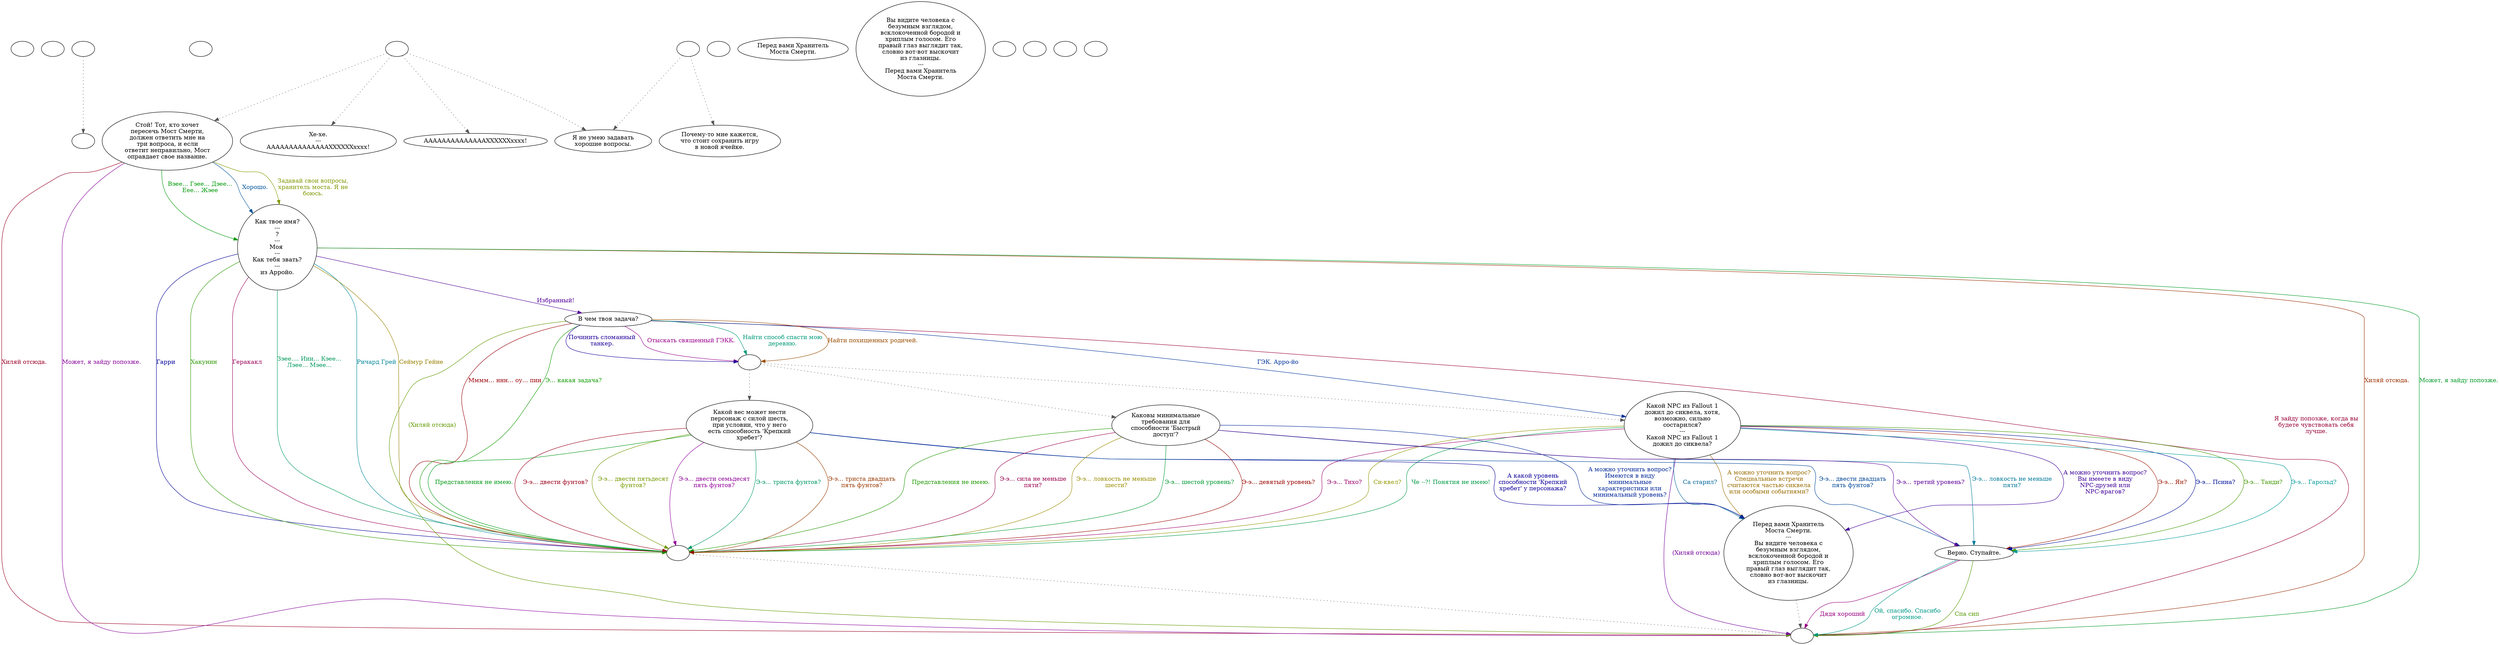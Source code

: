 digraph ecbridge {
  "start" [style=filled       fillcolor="#FFFFFF"       color="#000000"]
  "start" [label=""]
  "critter_p_proc" [style=filled       fillcolor="#FFFFFF"       color="#000000"]
  "critter_p_proc" [label=""]
  "combat_p_proc" [style=filled       fillcolor="#FFFFFF"       color="#000000"]
  "combat_p_proc" -> "Do_cow" [style=dotted color="#555555"]
  "combat_p_proc" [label=""]
  "pickup_p_proc" [style=filled       fillcolor="#FFFFFF"       color="#000000"]
  "pickup_p_proc" [label=""]
  "talk_p_proc" [style=filled       fillcolor="#FFFFFF"       color="#000000"]
  "talk_p_proc" -> "Node001" [style=dotted color="#555555"]
  "talk_p_proc" -> "killPlayer" [style=dotted color="#555555"]
  "talk_p_proc" -> "killSelf" [style=dotted color="#555555"]
  "talk_p_proc" -> "selfLeave" [style=dotted color="#555555"]
  "talk_p_proc" [label=""]
  "destroy_p_proc" [style=filled       fillcolor="#FFFFFF"       color="#000000"]
  "destroy_p_proc" [label=""]
  "look_at_p_proc" [style=filled       fillcolor="#FFFFFF"       color="#000000"]
  "look_at_p_proc" [label="Перед вами Хранитель\nМоста Смерти."]
  "description_p_proc" [style=filled       fillcolor="#FFFFFF"       color="#000000"]
  "description_p_proc" [label="Вы видите человека с\nбезумным взглядом,\nвсклокоченной бородой и\nхриплым голосом. Его\nправый глаз выглядит так,\nсловно вот-вот выскочит\nиз глазницы.\n---\nПеред вами Хранитель\nМоста Смерти."]
  "use_skill_on_p_proc" [style=filled       fillcolor="#FFFFFF"       color="#000000"]
  "use_skill_on_p_proc" [label=""]
  "damage_p_proc" [style=filled       fillcolor="#FFFFFF"       color="#000000"]
  "damage_p_proc" [label=""]
  "map_enter_p_proc" [style=filled       fillcolor="#FFFFFF"       color="#000000"]
  "map_enter_p_proc" [label=""]
  "timed_event_p_proc" [style=filled       fillcolor="#FFFFFF"       color="#000000"]
  "timed_event_p_proc" -> "Node011" [style=dotted color="#555555"]
  "timed_event_p_proc" -> "selfLeave" [style=dotted color="#555555"]
  "timed_event_p_proc" [label=""]
  "map_exit_p_proc" [style=filled       fillcolor="#FFFFFF"       color="#000000"]
  "map_exit_p_proc" [label=""]
  "Node999" [style=filled       fillcolor="#FFFFFF"       color="#000000"]
  "Node999" [label=""]
  "Node001" [style=filled       fillcolor="#FFFFFF"       color="#000000"]
  "Node001" [label="Стой! Тот, кто хочет\nпересечь Мост Смерти,\nдолжен ответить мне на\nтри вопроса, и если\nответит неправильно, Мост\nоправдает свое название."]
  "Node001" -> "Node002" [label="Вэее... Гэее... Дэее...\nЕее... Жэее" color="#009907" fontcolor="#009907"]
  "Node001" -> "Node999" [label="Хиляй отсюда." color="#990026" fontcolor="#990026"]
  "Node001" -> "Node002" [label="Хорошо." color="#005399" fontcolor="#005399"]
  "Node001" -> "Node002" [label="Задавай свои вопросы,\nхранитель моста. Я не\nбоюсь." color="#7F9900" fontcolor="#7F9900"]
  "Node001" -> "Node999" [label="Может, я зайду попозже." color="#860099" fontcolor="#860099"]
  "Node002" [style=filled       fillcolor="#FFFFFF"       color="#000000"]
  "Node002" [label="Как твое имя?\n---\n?\n---\nМоя \n---\nКак тебя звать?\n---\nиз Арройо."]
  "Node002" -> "Node009" [label="Зэее.... Иии... Кэее...\nЛэее... Мэее..." color="#00995A" fontcolor="#00995A"]
  "Node002" -> "Node999" [label="Хиляй отсюда." color="#992D00" fontcolor="#992D00"]
  "Node002" -> "Node009" [label="Гарри" color="#000099" fontcolor="#000099"]
  "Node002" -> "Node009" [label="Хакунин" color="#2C9900" fontcolor="#2C9900"]
  "Node002" -> "Node009" [label="Геракакл" color="#990059" fontcolor="#990059"]
  "Node002" -> "Node009" [label="Ричард Грей" color="#008699" fontcolor="#008699"]
  "Node002" -> "Node009" [label="Сеймур Гейне" color="#998000" fontcolor="#998000"]
  "Node002" -> "Node003" [label="Избранный!" color="#530099" fontcolor="#530099"]
  "Node002" -> "Node999" [label="Может, я зайду попозже." color="#009926" fontcolor="#009926"]
  "Node003" [style=filled       fillcolor="#FFFFFF"       color="#000000"]
  "Node003" [label="В чем твоя задача?"]
  "Node003" -> "Node009" [label="Мммм... ннн... оу... пии" color="#990006" fontcolor="#990006"]
  "Node003" -> "Node004" [label="ГЭК. Арро-йо" color="#003399" fontcolor="#003399"]
  "Node003" -> "Node999" [label="(Хиляй отсюда)" color="#609900" fontcolor="#609900"]
  "Node003" -> "NodeRand" [label="Отыскать священный ГЭКК." color="#99008C" fontcolor="#99008C"]
  "Node003" -> "NodeRand" [label="Найти способ спасти мою\nдеревню." color="#009979" fontcolor="#009979"]
  "Node003" -> "NodeRand" [label="Найти похищенных родичей." color="#994D00" fontcolor="#994D00"]
  "Node003" -> "NodeRand" [label="Починить сломанный\nтанкер." color="#200099" fontcolor="#200099"]
  "Node003" -> "Node009" [label="Э... какая задача?" color="#0D9900" fontcolor="#0D9900"]
  "Node003" -> "Node999" [label="Я зайду попозже, когда вы\nбудете чувствовать себя\nлучше." color="#990039" fontcolor="#990039"]
  "Node004" [style=filled       fillcolor="#FFFFFF"       color="#000000"]
  "Node004" [label="Какой NPC из Fallout 1\nдожил до сиквела, хотя,\nвозможно, сильно\nсостарился?\n---\nКакой NPC из Fallout 1\nдожил до сиквела?"]
  "Node004" -> "Node008" [label="Са старил?" color="#006699" fontcolor="#006699"]
  "Node004" -> "Node009" [label="Си-квел?" color="#939900" fontcolor="#939900"]
  "Node004" -> "Node999" [label="(Хиляй отсюда)" color="#730099" fontcolor="#730099"]
  "Node004" -> "Node009" [label="Че --?! Понятия не имею!" color="#009946" fontcolor="#009946"]
  "Node004" -> "Node007" [label="Э-э... Ян?" color="#991900" fontcolor="#991900"]
  "Node004" -> "Node007" [label="Э-э... Псина?" color="#001399" fontcolor="#001399"]
  "Node004" -> "Node007" [label="Э-э... Танди?" color="#409900" fontcolor="#409900"]
  "Node004" -> "Node009" [label="Э-э... Тихо?" color="#99006D" fontcolor="#99006D"]
  "Node004" -> "Node007" [label="Э-э... Гарольд?" color="#009999" fontcolor="#009999"]
  "Node004" -> "Node008" [label="А можно уточнить вопрос?\nСпециальные встречи\nсчитаются частью сиквела\nили особыми событиями?" color="#996C00" fontcolor="#996C00"]
  "Node004" -> "Node008" [label="А можно уточнить вопрос?\nВы имеете в виду\nNPC-друзей или\nNPC-врагов?" color="#3F0099" fontcolor="#3F0099"]
  "Node005" [style=filled       fillcolor="#FFFFFF"       color="#000000"]
  "Node005" [label="Какой вес может нести\nперсонаж с силой шесть,\nпри условии, что у него\nесть способность 'Крепкий\nхребет'?"]
  "Node005" -> "Node009" [label="Представления не имею." color="#009913" fontcolor="#009913"]
  "Node005" -> "Node009" [label="Э-э... двести фунтов?" color="#99001A" fontcolor="#99001A"]
  "Node005" -> "Node007" [label="Э-э... двести двадцать\nпять фунтов?" color="#004699" fontcolor="#004699"]
  "Node005" -> "Node009" [label="Э-э... двести пятьдесят\nфунтов?" color="#739900" fontcolor="#739900"]
  "Node005" -> "Node009" [label="Э-э... двести семьдесят\nпять фунтов?" color="#920099" fontcolor="#920099"]
  "Node005" -> "Node009" [label="Э-э... триста фунтов?" color="#009966" fontcolor="#009966"]
  "Node005" -> "Node009" [label="Э-э... триста двадцать\nпять фунтов?" color="#993900" fontcolor="#993900"]
  "Node005" -> "Node008" [label="А какой уровень\nспособности 'Крепкий\nхребет' у персонажа?" color="#0C0099" fontcolor="#0C0099"]
  "Node006" [style=filled       fillcolor="#FFFFFF"       color="#000000"]
  "Node006" [label="Каковы минимальные\nтребования для\nспособности 'Быстрый\nдоступ'?"]
  "Node006" -> "Node009" [label="Представления не имею." color="#209900" fontcolor="#209900"]
  "Node006" -> "Node009" [label="Э-э... сила не меньше\nпяти?" color="#99004D" fontcolor="#99004D"]
  "Node006" -> "Node007" [label="Э-э... ловкость не меньше\nпяти?" color="#007A99" fontcolor="#007A99"]
  "Node006" -> "Node009" [label="Э-э... ловкость не меньше\nшести?" color="#998C00" fontcolor="#998C00"]
  "Node006" -> "Node007" [label="Э-э... третий уровень?" color="#5F0099" fontcolor="#5F0099"]
  "Node006" -> "Node009" [label="Э-э... шестой уровень?" color="#009932" fontcolor="#009932"]
  "Node006" -> "Node009" [label="Э-э... девятый уровень?" color="#990600" fontcolor="#990600"]
  "Node006" -> "Node008" [label="А можно уточнить вопрос?\nИмеются в виду\nминимальные\nхарактеристики или\nминимальный уровень?" color="#002799" fontcolor="#002799"]
  "Node007" [style=filled       fillcolor="#FFFFFF"       color="#000000"]
  "Node007" [label="Верно. Ступайте."]
  "Node007" -> "Node999" [label="Спа сип" color="#539900" fontcolor="#539900"]
  "Node007" -> "Node999" [label="Дядя хороший" color="#990080" fontcolor="#990080"]
  "Node007" -> "Node999" [label="Ой, спасибо. Спасибо\nогромное." color="#009985" fontcolor="#009985"]
  "Node008" [style=filled       fillcolor="#FFFFFF"       color="#000000"]
  "Node008" -> "Node999" [style=dotted color="#555555"]
  "Node008" [label="Перед вами Хранитель\nМоста Смерти.\n---\nВы видите человека с\nбезумным взглядом,\nвсклокоченной бородой и\nхриплым голосом. Его\nправый глаз выглядит так,\nсловно вот-вот выскочит\nиз глазницы."]
  "Node009" [style=filled       fillcolor="#FFFFFF"       color="#000000"]
  "Node009" -> "Node999" [style=dotted color="#555555"]
  "Node009" [label=""]
  "Node011" [style=filled       fillcolor="#FFFFFF"       color="#000000"]
  "Node011" [label="Почему-то мне кажется,\nчто стоит сохранить игру\nв новой ячейке."]
  "killPlayer" [style=filled       fillcolor="#FFFFFF"       color="#000000"]
  "killPlayer" [label="Хе-хе.\n---\nААААААААААААААХХХХХХхххх!"]
  "killSelf" [style=filled       fillcolor="#FFFFFF"       color="#000000"]
  "killSelf" [label="ААААААААААААААХХХХХХхххх!"]
  "selfLeave" [style=filled       fillcolor="#FFFFFF"       color="#000000"]
  "selfLeave" [label="Я не умею задавать\nхорошие вопросы."]
  "Do_cow" [style=filled       fillcolor="#FFFFFF"       color="#000000"]
  "Do_cow" [label=""]
  "NodeRand" [style=filled       fillcolor="#FFFFFF"       color="#000000"]
  "NodeRand" -> "Node004" [style=dotted color="#555555"]
  "NodeRand" -> "Node005" [style=dotted color="#555555"]
  "NodeRand" -> "Node006" [style=dotted color="#555555"]
  "NodeRand" [label=""]
}